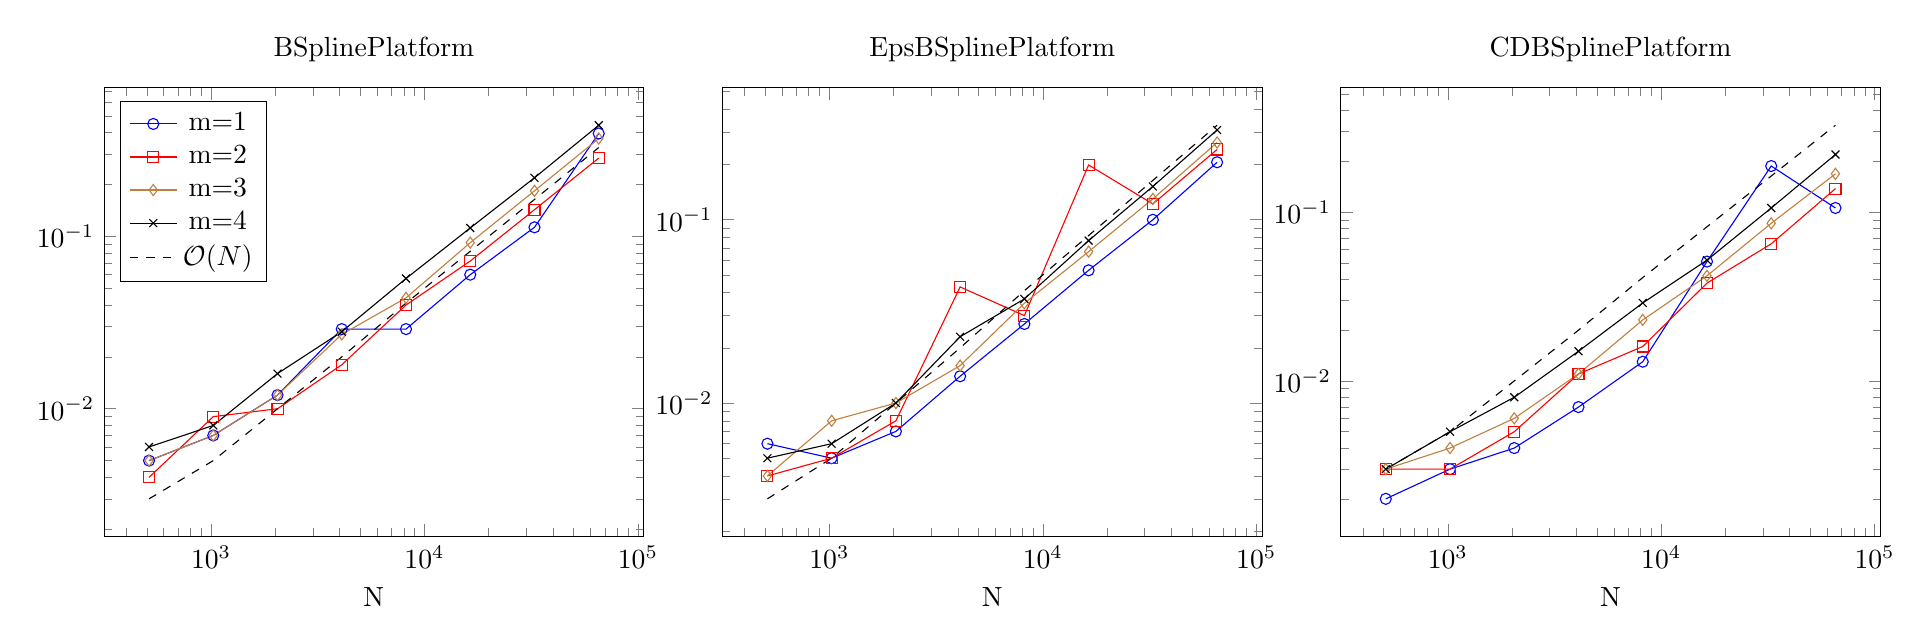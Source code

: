 \begin{tikzpicture}
\begin{groupplot}[ymin={0}, group style={group size={3 by 1}}]
    \nextgroupplot[xmode={log}, ymode={log}, xlabel={N}, legend pos={north west}, title={BSplinePlatform}]
    \addplot[color={blue}, mark={o}, mark options={solid}]
        table[row sep={\\}]
        {
            \\
            512.0  0.005  \\
            1024.0  0.007  \\
            2048.0  0.012  \\
            4096.0  0.029  \\
            8192.0  0.029  \\
            16384.0  0.06  \\
            32768.0  0.113  \\
            65536.0  0.396  \\
        }
        ;
    \addlegendentry {m=1}
    \addplot[color={red}, mark={square}, mark options={solid}]
        table[row sep={\\}]
        {
            \\
            512.0  0.004  \\
            1024.0  0.009  \\
            2048.0  0.01  \\
            4096.0  0.018  \\
            8192.0  0.04  \\
            16384.0  0.072  \\
            32768.0  0.143  \\
            65536.0  0.285  \\
        }
        ;
    \addlegendentry {m=2}
    \addplot[color={brown}, mark={diamond}, mark options={solid}]
        table[row sep={\\}]
        {
            \\
            512.0  0.005  \\
            1024.0  0.007  \\
            2048.0  0.012  \\
            4096.0  0.027  \\
            8192.0  0.044  \\
            16384.0  0.092  \\
            32768.0  0.184  \\
            65536.0  0.37  \\
        }
        ;
    \addlegendentry {m=3}
    \addplot[color={black}, mark={x}, mark options={solid}]
        table[row sep={\\}]
        {
            \\
            512.0  0.006  \\
            1024.0  0.008  \\
            2048.0  0.016  \\
            4096.0  0.028  \\
            8192.0  0.057  \\
            16384.0  0.112  \\
            32768.0  0.219  \\
            65536.0  0.442  \\
        }
        ;
    \addlegendentry {m=4}
    \addplot[color={black}, dashed]
        table[row sep={\\}]
        {
            \\
            512.0  0.003  \\
            1024.0  0.005  \\
            2048.0  0.01  \\
            4096.0  0.02  \\
            8192.0  0.041  \\
            16384.0  0.082  \\
            32768.0  0.164  \\
            65536.0  0.328  \\
        }
        ;
    \addlegendentry {$\mathcal O(N)$}
    \nextgroupplot[xmode={log}, ymode={log}, xlabel={N}, legend pos={north west}, title={EpsBSplinePlatform}]
    \addplot[color={blue}, mark={o}, mark options={solid}]
        table[row sep={\\}]
        {
            \\
            512.0  0.006  \\
            1024.0  0.005  \\
            2048.0  0.007  \\
            4096.0  0.014  \\
            8192.0  0.027  \\
            16384.0  0.053  \\
            32768.0  0.1  \\
            65536.0  0.206  \\
        }
        ;
    \addplot[color={red}, mark={square}, mark options={solid}]
        table[row sep={\\}]
        {
            \\
            512.0  0.004  \\
            1024.0  0.005  \\
            2048.0  0.008  \\
            4096.0  0.043  \\
            8192.0  0.03  \\
            16384.0  0.199  \\
            32768.0  0.122  \\
            65536.0  0.242  \\
        }
        ;
    \addplot[color={brown}, mark={diamond}, mark options={solid}]
        table[row sep={\\}]
        {
            \\
            512.0  0.004  \\
            1024.0  0.008  \\
            2048.0  0.01  \\
            4096.0  0.016  \\
            8192.0  0.035  \\
            16384.0  0.067  \\
            32768.0  0.13  \\
            65536.0  0.264  \\
        }
        ;
    \addplot[color={black}, mark={x}, mark options={solid}]
        table[row sep={\\}]
        {
            \\
            512.0  0.005  \\
            1024.0  0.006  \\
            2048.0  0.01  \\
            4096.0  0.023  \\
            8192.0  0.037  \\
            16384.0  0.077  \\
            32768.0  0.152  \\
            65536.0  0.309  \\
        }
        ;
    \addplot[color={black}, dashed]
        table[row sep={\\}]
        {
            \\
            512.0  0.003  \\
            1024.0  0.005  \\
            2048.0  0.01  \\
            4096.0  0.02  \\
            8192.0  0.041  \\
            16384.0  0.082  \\
            32768.0  0.164  \\
            65536.0  0.328  \\
        }
        ;
    \nextgroupplot[xmode={log}, ymode={log}, xlabel={N}, legend pos={north west}, title={CDBSplinePlatform}]
    \addplot[color={blue}, mark={o}, mark options={solid}]
        table[row sep={\\}]
        {
            \\
            512.0  0.002  \\
            1024.0  0.003  \\
            2048.0  0.004  \\
            4096.0  0.007  \\
            8192.0  0.013  \\
            16384.0  0.051  \\
            32768.0  0.188  \\
            65536.0  0.106  \\
        }
        ;
    \addplot[color={red}, mark={square}, mark options={solid}]
        table[row sep={\\}]
        {
            \\
            512.0  0.003  \\
            1024.0  0.003  \\
            2048.0  0.005  \\
            4096.0  0.011  \\
            8192.0  0.016  \\
            16384.0  0.038  \\
            32768.0  0.065  \\
            65536.0  0.138  \\
        }
        ;
    \addplot[color={brown}, mark={diamond}, mark options={solid}]
        table[row sep={\\}]
        {
            \\
            512.0  0.003  \\
            1024.0  0.004  \\
            2048.0  0.006  \\
            4096.0  0.011  \\
            8192.0  0.023  \\
            16384.0  0.042  \\
            32768.0  0.086  \\
            65536.0  0.169  \\
        }
        ;
    \addplot[color={black}, mark={x}, mark options={solid}]
        table[row sep={\\}]
        {
            \\
            512.0  0.003  \\
            1024.0  0.005  \\
            2048.0  0.008  \\
            4096.0  0.015  \\
            8192.0  0.029  \\
            16384.0  0.052  \\
            32768.0  0.106  \\
            65536.0  0.22  \\
        }
        ;
    \addplot[color={black}, dashed]
        table[row sep={\\}]
        {
            \\
            512.0  0.003  \\
            1024.0  0.005  \\
            2048.0  0.01  \\
            4096.0  0.02  \\
            8192.0  0.041  \\
            16384.0  0.082  \\
            32768.0  0.164  \\
            65536.0  0.328  \\
        }
        ;
\end{groupplot}
\end{tikzpicture}
